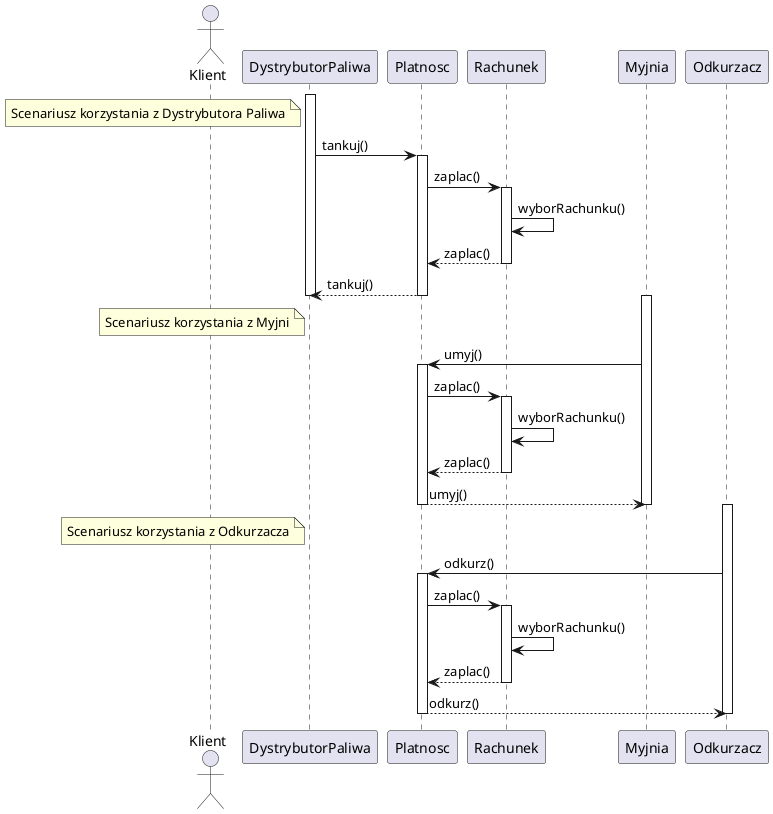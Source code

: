 @startuml

actor Klient
note left DystrybutorPaliwa: Scenariusz korzystania z Dystrybutora Paliwa

activate DystrybutorPaliwa
DystrybutorPaliwa -> Platnosc : tankuj()

    activate Platnosc
        Platnosc -> Rachunek : zaplac()
    
        activate Rachunek
        Rachunek -> Rachunek : wyborRachunku()
    
        return zaplac()
    
    return tankuj()

deactivate DystrybutorPaliwa
deactivate Rachunek
deactivate Platnosc

note left DystrybutorPaliwa: Scenariusz korzystania z Myjni
activate Myjnia
Myjnia -> Platnosc : umyj()

    activate Platnosc
        Platnosc -> Rachunek : zaplac()
    
        activate Rachunek
        Rachunek -> Rachunek : wyborRachunku()
    
        return zaplac()
    
    return umyj()

deactivate Myjnia
deactivate Rachunek
deactivate Platnosc

note left DystrybutorPaliwa: Scenariusz korzystania z Odkurzacza
activate Odkurzacz
Odkurzacz -> Platnosc : odkurz()

    activate Platnosc
        Platnosc -> Rachunek : zaplac()
    
        activate Rachunek
        Rachunek -> Rachunek : wyborRachunku()
    
        return zaplac()
    
    return odkurz()

deactivate Odkurzacz
deactivate Rachunek
deactivate Platnosc

@enduml